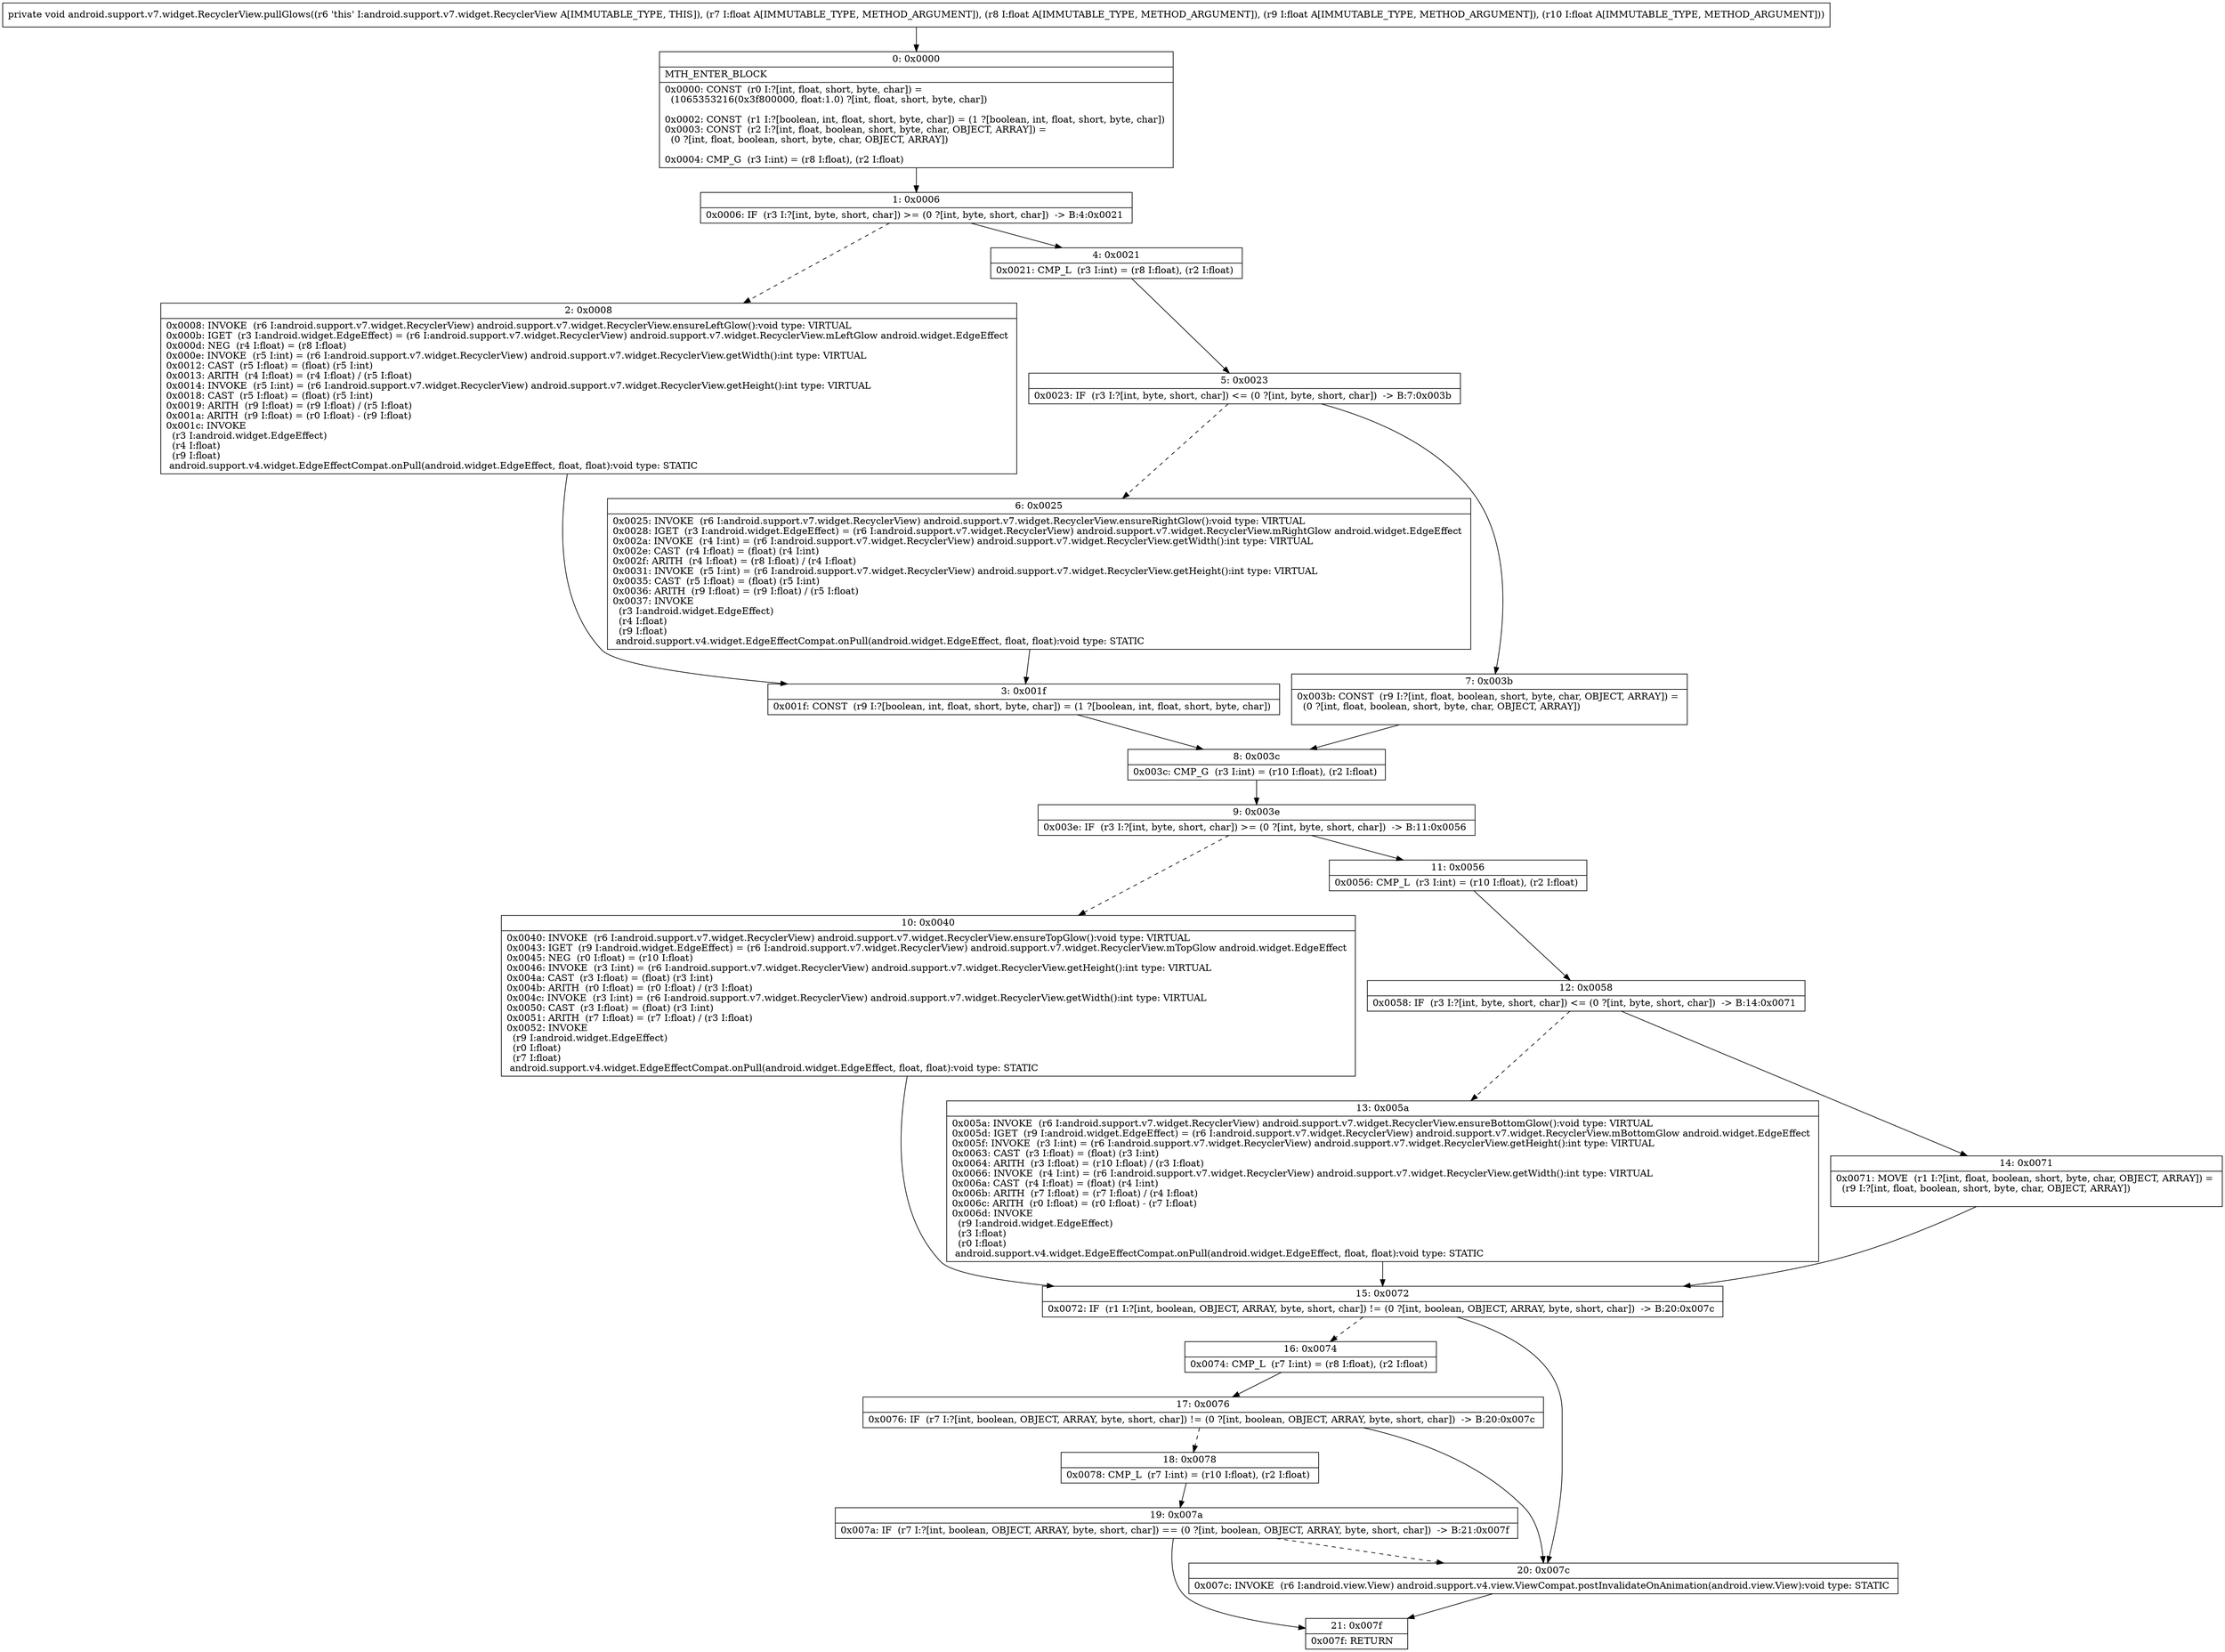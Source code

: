 digraph "CFG forandroid.support.v7.widget.RecyclerView.pullGlows(FFFF)V" {
Node_0 [shape=record,label="{0\:\ 0x0000|MTH_ENTER_BLOCK\l|0x0000: CONST  (r0 I:?[int, float, short, byte, char]) = \l  (1065353216(0x3f800000, float:1.0) ?[int, float, short, byte, char])\l \l0x0002: CONST  (r1 I:?[boolean, int, float, short, byte, char]) = (1 ?[boolean, int, float, short, byte, char]) \l0x0003: CONST  (r2 I:?[int, float, boolean, short, byte, char, OBJECT, ARRAY]) = \l  (0 ?[int, float, boolean, short, byte, char, OBJECT, ARRAY])\l \l0x0004: CMP_G  (r3 I:int) = (r8 I:float), (r2 I:float) \l}"];
Node_1 [shape=record,label="{1\:\ 0x0006|0x0006: IF  (r3 I:?[int, byte, short, char]) \>= (0 ?[int, byte, short, char])  \-\> B:4:0x0021 \l}"];
Node_2 [shape=record,label="{2\:\ 0x0008|0x0008: INVOKE  (r6 I:android.support.v7.widget.RecyclerView) android.support.v7.widget.RecyclerView.ensureLeftGlow():void type: VIRTUAL \l0x000b: IGET  (r3 I:android.widget.EdgeEffect) = (r6 I:android.support.v7.widget.RecyclerView) android.support.v7.widget.RecyclerView.mLeftGlow android.widget.EdgeEffect \l0x000d: NEG  (r4 I:float) = (r8 I:float) \l0x000e: INVOKE  (r5 I:int) = (r6 I:android.support.v7.widget.RecyclerView) android.support.v7.widget.RecyclerView.getWidth():int type: VIRTUAL \l0x0012: CAST  (r5 I:float) = (float) (r5 I:int) \l0x0013: ARITH  (r4 I:float) = (r4 I:float) \/ (r5 I:float) \l0x0014: INVOKE  (r5 I:int) = (r6 I:android.support.v7.widget.RecyclerView) android.support.v7.widget.RecyclerView.getHeight():int type: VIRTUAL \l0x0018: CAST  (r5 I:float) = (float) (r5 I:int) \l0x0019: ARITH  (r9 I:float) = (r9 I:float) \/ (r5 I:float) \l0x001a: ARITH  (r9 I:float) = (r0 I:float) \- (r9 I:float) \l0x001c: INVOKE  \l  (r3 I:android.widget.EdgeEffect)\l  (r4 I:float)\l  (r9 I:float)\l android.support.v4.widget.EdgeEffectCompat.onPull(android.widget.EdgeEffect, float, float):void type: STATIC \l}"];
Node_3 [shape=record,label="{3\:\ 0x001f|0x001f: CONST  (r9 I:?[boolean, int, float, short, byte, char]) = (1 ?[boolean, int, float, short, byte, char]) \l}"];
Node_4 [shape=record,label="{4\:\ 0x0021|0x0021: CMP_L  (r3 I:int) = (r8 I:float), (r2 I:float) \l}"];
Node_5 [shape=record,label="{5\:\ 0x0023|0x0023: IF  (r3 I:?[int, byte, short, char]) \<= (0 ?[int, byte, short, char])  \-\> B:7:0x003b \l}"];
Node_6 [shape=record,label="{6\:\ 0x0025|0x0025: INVOKE  (r6 I:android.support.v7.widget.RecyclerView) android.support.v7.widget.RecyclerView.ensureRightGlow():void type: VIRTUAL \l0x0028: IGET  (r3 I:android.widget.EdgeEffect) = (r6 I:android.support.v7.widget.RecyclerView) android.support.v7.widget.RecyclerView.mRightGlow android.widget.EdgeEffect \l0x002a: INVOKE  (r4 I:int) = (r6 I:android.support.v7.widget.RecyclerView) android.support.v7.widget.RecyclerView.getWidth():int type: VIRTUAL \l0x002e: CAST  (r4 I:float) = (float) (r4 I:int) \l0x002f: ARITH  (r4 I:float) = (r8 I:float) \/ (r4 I:float) \l0x0031: INVOKE  (r5 I:int) = (r6 I:android.support.v7.widget.RecyclerView) android.support.v7.widget.RecyclerView.getHeight():int type: VIRTUAL \l0x0035: CAST  (r5 I:float) = (float) (r5 I:int) \l0x0036: ARITH  (r9 I:float) = (r9 I:float) \/ (r5 I:float) \l0x0037: INVOKE  \l  (r3 I:android.widget.EdgeEffect)\l  (r4 I:float)\l  (r9 I:float)\l android.support.v4.widget.EdgeEffectCompat.onPull(android.widget.EdgeEffect, float, float):void type: STATIC \l}"];
Node_7 [shape=record,label="{7\:\ 0x003b|0x003b: CONST  (r9 I:?[int, float, boolean, short, byte, char, OBJECT, ARRAY]) = \l  (0 ?[int, float, boolean, short, byte, char, OBJECT, ARRAY])\l \l}"];
Node_8 [shape=record,label="{8\:\ 0x003c|0x003c: CMP_G  (r3 I:int) = (r10 I:float), (r2 I:float) \l}"];
Node_9 [shape=record,label="{9\:\ 0x003e|0x003e: IF  (r3 I:?[int, byte, short, char]) \>= (0 ?[int, byte, short, char])  \-\> B:11:0x0056 \l}"];
Node_10 [shape=record,label="{10\:\ 0x0040|0x0040: INVOKE  (r6 I:android.support.v7.widget.RecyclerView) android.support.v7.widget.RecyclerView.ensureTopGlow():void type: VIRTUAL \l0x0043: IGET  (r9 I:android.widget.EdgeEffect) = (r6 I:android.support.v7.widget.RecyclerView) android.support.v7.widget.RecyclerView.mTopGlow android.widget.EdgeEffect \l0x0045: NEG  (r0 I:float) = (r10 I:float) \l0x0046: INVOKE  (r3 I:int) = (r6 I:android.support.v7.widget.RecyclerView) android.support.v7.widget.RecyclerView.getHeight():int type: VIRTUAL \l0x004a: CAST  (r3 I:float) = (float) (r3 I:int) \l0x004b: ARITH  (r0 I:float) = (r0 I:float) \/ (r3 I:float) \l0x004c: INVOKE  (r3 I:int) = (r6 I:android.support.v7.widget.RecyclerView) android.support.v7.widget.RecyclerView.getWidth():int type: VIRTUAL \l0x0050: CAST  (r3 I:float) = (float) (r3 I:int) \l0x0051: ARITH  (r7 I:float) = (r7 I:float) \/ (r3 I:float) \l0x0052: INVOKE  \l  (r9 I:android.widget.EdgeEffect)\l  (r0 I:float)\l  (r7 I:float)\l android.support.v4.widget.EdgeEffectCompat.onPull(android.widget.EdgeEffect, float, float):void type: STATIC \l}"];
Node_11 [shape=record,label="{11\:\ 0x0056|0x0056: CMP_L  (r3 I:int) = (r10 I:float), (r2 I:float) \l}"];
Node_12 [shape=record,label="{12\:\ 0x0058|0x0058: IF  (r3 I:?[int, byte, short, char]) \<= (0 ?[int, byte, short, char])  \-\> B:14:0x0071 \l}"];
Node_13 [shape=record,label="{13\:\ 0x005a|0x005a: INVOKE  (r6 I:android.support.v7.widget.RecyclerView) android.support.v7.widget.RecyclerView.ensureBottomGlow():void type: VIRTUAL \l0x005d: IGET  (r9 I:android.widget.EdgeEffect) = (r6 I:android.support.v7.widget.RecyclerView) android.support.v7.widget.RecyclerView.mBottomGlow android.widget.EdgeEffect \l0x005f: INVOKE  (r3 I:int) = (r6 I:android.support.v7.widget.RecyclerView) android.support.v7.widget.RecyclerView.getHeight():int type: VIRTUAL \l0x0063: CAST  (r3 I:float) = (float) (r3 I:int) \l0x0064: ARITH  (r3 I:float) = (r10 I:float) \/ (r3 I:float) \l0x0066: INVOKE  (r4 I:int) = (r6 I:android.support.v7.widget.RecyclerView) android.support.v7.widget.RecyclerView.getWidth():int type: VIRTUAL \l0x006a: CAST  (r4 I:float) = (float) (r4 I:int) \l0x006b: ARITH  (r7 I:float) = (r7 I:float) \/ (r4 I:float) \l0x006c: ARITH  (r0 I:float) = (r0 I:float) \- (r7 I:float) \l0x006d: INVOKE  \l  (r9 I:android.widget.EdgeEffect)\l  (r3 I:float)\l  (r0 I:float)\l android.support.v4.widget.EdgeEffectCompat.onPull(android.widget.EdgeEffect, float, float):void type: STATIC \l}"];
Node_14 [shape=record,label="{14\:\ 0x0071|0x0071: MOVE  (r1 I:?[int, float, boolean, short, byte, char, OBJECT, ARRAY]) = \l  (r9 I:?[int, float, boolean, short, byte, char, OBJECT, ARRAY])\l \l}"];
Node_15 [shape=record,label="{15\:\ 0x0072|0x0072: IF  (r1 I:?[int, boolean, OBJECT, ARRAY, byte, short, char]) != (0 ?[int, boolean, OBJECT, ARRAY, byte, short, char])  \-\> B:20:0x007c \l}"];
Node_16 [shape=record,label="{16\:\ 0x0074|0x0074: CMP_L  (r7 I:int) = (r8 I:float), (r2 I:float) \l}"];
Node_17 [shape=record,label="{17\:\ 0x0076|0x0076: IF  (r7 I:?[int, boolean, OBJECT, ARRAY, byte, short, char]) != (0 ?[int, boolean, OBJECT, ARRAY, byte, short, char])  \-\> B:20:0x007c \l}"];
Node_18 [shape=record,label="{18\:\ 0x0078|0x0078: CMP_L  (r7 I:int) = (r10 I:float), (r2 I:float) \l}"];
Node_19 [shape=record,label="{19\:\ 0x007a|0x007a: IF  (r7 I:?[int, boolean, OBJECT, ARRAY, byte, short, char]) == (0 ?[int, boolean, OBJECT, ARRAY, byte, short, char])  \-\> B:21:0x007f \l}"];
Node_20 [shape=record,label="{20\:\ 0x007c|0x007c: INVOKE  (r6 I:android.view.View) android.support.v4.view.ViewCompat.postInvalidateOnAnimation(android.view.View):void type: STATIC \l}"];
Node_21 [shape=record,label="{21\:\ 0x007f|0x007f: RETURN   \l}"];
MethodNode[shape=record,label="{private void android.support.v7.widget.RecyclerView.pullGlows((r6 'this' I:android.support.v7.widget.RecyclerView A[IMMUTABLE_TYPE, THIS]), (r7 I:float A[IMMUTABLE_TYPE, METHOD_ARGUMENT]), (r8 I:float A[IMMUTABLE_TYPE, METHOD_ARGUMENT]), (r9 I:float A[IMMUTABLE_TYPE, METHOD_ARGUMENT]), (r10 I:float A[IMMUTABLE_TYPE, METHOD_ARGUMENT])) }"];
MethodNode -> Node_0;
Node_0 -> Node_1;
Node_1 -> Node_2[style=dashed];
Node_1 -> Node_4;
Node_2 -> Node_3;
Node_3 -> Node_8;
Node_4 -> Node_5;
Node_5 -> Node_6[style=dashed];
Node_5 -> Node_7;
Node_6 -> Node_3;
Node_7 -> Node_8;
Node_8 -> Node_9;
Node_9 -> Node_10[style=dashed];
Node_9 -> Node_11;
Node_10 -> Node_15;
Node_11 -> Node_12;
Node_12 -> Node_13[style=dashed];
Node_12 -> Node_14;
Node_13 -> Node_15;
Node_14 -> Node_15;
Node_15 -> Node_16[style=dashed];
Node_15 -> Node_20;
Node_16 -> Node_17;
Node_17 -> Node_18[style=dashed];
Node_17 -> Node_20;
Node_18 -> Node_19;
Node_19 -> Node_20[style=dashed];
Node_19 -> Node_21;
Node_20 -> Node_21;
}

